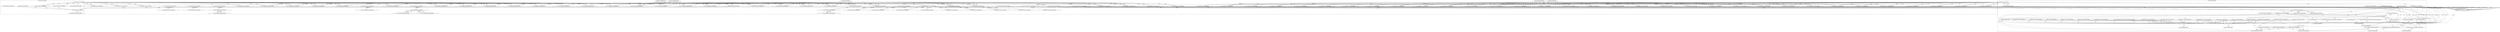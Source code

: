 digraph G {
	"1_fwatchdog#ServerID_76c96688d7-5sj98"->"10.1.80.1:37158#ServerID_OuterContainerID"[ label="RESPONSE" ];
	"10.1.80.1:37158#ServerID_OuterContainerID"->"1_fwatchdog#ServerID_76c96688d7-5sj98"[ label="GET" ];
	"10.1.80.1:37156#ServerID_OuterContainerID"->"1_fwatchdog#ServerID_76c96688d7-5sj98"[ label="GET" ];
	"1_fwatchdog#ServerID_76c96688d7-5sj98"->"10.1.80.1:37156#ServerID_OuterContainerID"[ label="RESPONSE" ];
	"10.1.80.1:60418#ServerID_OuterContainerID"->"1_fwatchdog#ServerID_8665dd9487-8ztxg"[ label="GET" ];
	"1_fwatchdog#ServerID_8665dd9487-8ztxg"->"10.1.80.1:60418#ServerID_OuterContainerID"[ label="RESPONSE" ];
	"10.1.80.1:60414#ServerID_OuterContainerID"->"1_fwatchdog#ServerID_8665dd9487-8ztxg"[ label="GET" ];
	"10.1.80.1:43314#ServerID_OuterContainerID"->"1_fwatchdog#ServerID_6dcbcc88d5-mmq29"[ label="GET" ];
	"1_fwatchdog#ServerID_8665dd9487-8ztxg"->"10.1.80.1:60414#ServerID_OuterContainerID"[ label="RESPONSE" ];
	"10.1.80.1:37124#ServerID_OuterContainerID"->"1_fwatchdog#ServerID_4451aee8bc70"[ label="read" ];
	"10.1.80.1:37126#ServerID_OuterContainerID"->"1_fwatchdog#ServerID_4451aee8bc70"[ label="read" ];
	"10.1.80.1:56225#ServerID_OuterContainerID"->"1_fwatchdog#ServerID_667d78fb58-w6kmc"[ label="GET" ];
	"1_fwatchdog#ServerID_4451aee8bc70"->"10.1.80.1:37126#ServerID_OuterContainerID"[ label="write" ];
	"1_fwatchdog#ServerID_4451aee8bc70"->"10.1.80.1:37124#ServerID_OuterContainerID"[ label="write" ];
	"1_fwatchdog#ServerID_6dcbcc88d5-mmq29"->"10.1.80.1:43314#ServerID_OuterContainerID"[ label="RESPONSE" ];
	"10.1.80.1:43310#ServerID_OuterContainerID"->"1_fwatchdog#ServerID_6dcbcc88d5-mmq29"[ label="GET" ];
	"1_fwatchdog#ServerID_6dcbcc88d5-mmq29"->"10.1.80.1:43310#ServerID_OuterContainerID"[ label="RESPONSE" ];
	"10.1.80.1:56224#ServerID_OuterContainerID"->"1_fwatchdog#ServerID_667d78fb58-w6kmc"[ label="GET" ];
	"1_fwatchdog#ServerID_667d78fb58-w6kmc"->"10.1.80.1:56224#ServerID_OuterContainerID"[ label="RESPONSE" ];
	"1_fwatchdog#ServerID_667d78fb58-w6kmc"->"10.1.80.1:56225#ServerID_OuterContainerID"[ label="RESPONSE" ];
	"10.1.80.247:43858#ServerID_OuterContainerID"->"1_fwatchdog#ServerID_6dcbcc88d5-mmq29"[ label="POST" ];
	"1_fwatchdog#ServerID_6dcbcc88d5-mmq29"->"gateway:8080#ServerID_OuterContainerID"[ label="POST" ];
	"1_fwatchdog#ServerID_6dcbcc88d5-mmq29"->"10.1.80.247:8080#ServerID_OuterContainerID"[ label="POST" ];
	"10.1.80.247:52782#ServerID_OuterContainerID"->"1_fwatchdog#ServerID_667d78fb58-w6kmc"[ label="POST" ];
	"10.1.80.1:37200#ServerID_OuterContainerID"->"1_fwatchdog#ServerID_76c96688d7-5sj98"[ label="GET" ];
	"1_fwatchdog#ServerID_76c96688d7-5sj98"->"10.1.80.1:37200#ServerID_OuterContainerID"[ label="RESPONSE" ];
	"10.1.80.1:37198#ServerID_OuterContainerID"->"1_fwatchdog#ServerID_76c96688d7-5sj98"[ label="GET" ];
	"1_fwatchdog#ServerID_76c96688d7-5sj98"->"10.1.80.1:37198#ServerID_OuterContainerID"[ label="RESPONSE" ];
	"10.1.80.1:60458#ServerID_OuterContainerID"->"1_fwatchdog#ServerID_8665dd9487-8ztxg"[ label="GET" ];
	"10.1.80.1:43358#ServerID_OuterContainerID"->"1_fwatchdog#ServerID_6dcbcc88d5-mmq29"[ label="GET" ];
	"1_fwatchdog#ServerID_6dcbcc88d5-mmq29"->"10.1.80.1:43358#ServerID_OuterContainerID"[ label="RESPONSE" ];
	"10.1.80.1:43354#ServerID_OuterContainerID"->"1_fwatchdog#ServerID_6dcbcc88d5-mmq29"[ label="GET" ];
	"1_fwatchdog#ServerID_8665dd9487-8ztxg"->"10.1.80.1:60458#ServerID_OuterContainerID"[ label="RESPONSE" ];
	"1_fwatchdog#ServerID_6dcbcc88d5-mmq29"->"10.1.80.1:43354#ServerID_OuterContainerID"[ label="RESPONSE" ];
	"10.1.80.1:60454#ServerID_OuterContainerID"->"1_fwatchdog#ServerID_8665dd9487-8ztxg"[ label="GET" ];
	"1_fwatchdog#ServerID_8665dd9487-8ztxg"->"10.1.80.1:60454#ServerID_OuterContainerID"[ label="RESPONSE" ];
	"10.1.80.1:56266#ServerID_OuterContainerID"->"1_fwatchdog#ServerID_667d78fb58-w6kmc"[ label="GET" ];
	"1_fwatchdog#ServerID_667d78fb58-w6kmc"->"10.1.80.1:56266#ServerID_OuterContainerID"[ label="RESPONSE" ];
	"10.1.80.1:56264#ServerID_OuterContainerID"->"1_fwatchdog#ServerID_667d78fb58-w6kmc"[ label="GET" ];
	"10.1.80.1:60380#ServerID_OuterContainerID"->"1_fwatchdog#ServerID_b81a51f66a3b"[ label="read" ];
	"10.1.80.1:43280#ServerID_OuterContainerID"->"1_fwatchdog#ServerID_b10d4e8ff34a"[ label="read" ];
	"1_fwatchdog#ServerID_667d78fb58-w6kmc"->"10.1.80.1:56264#ServerID_OuterContainerID"[ label="RESPONSE" ];
	"1_fwatchdog#ServerID_667d78fb58-w6kmc"->"10.1.80.247:52782#ServerID_OuterContainerID"[ label="RESPONSE" ];
	"10.1.80.247:8080#ServerID_OuterContainerID"->"1_fwatchdog#ServerID_6dcbcc88d5-mmq29"[ label="RESPONSE" ];
	"gateway:8080#ServerID_OuterContainerID"->"1_fwatchdog#ServerID_6dcbcc88d5-mmq29"[ label="RESPONSE" ];
	"1_fwatchdog#ServerID_6dcbcc88d5-mmq29"->"10.1.80.247:43858#ServerID_OuterContainerID"[ label="RESPONSE" ];
	"10.1.80.1:60384#ServerID_OuterContainerID"->"1_fwatchdog#ServerID_b81a51f66a3b"[ label="read" ];
	"10.1.80.1:37242#ServerID_OuterContainerID"->"1_fwatchdog#ServerID_76c96688d7-5sj98"[ label="GET" ];
	"1_fwatchdog#ServerID_76c96688d7-5sj98"->"10.1.80.1:37242#ServerID_OuterContainerID"[ label="RESPONSE" ];
	"10.1.80.1:37240#ServerID_OuterContainerID"->"1_fwatchdog#ServerID_76c96688d7-5sj98"[ label="GET" ];
	"1_fwatchdog#ServerID_76c96688d7-5sj98"->"10.1.80.1:37240#ServerID_OuterContainerID"[ label="RESPONSE" ];
	"10.1.80.1:43396#ServerID_OuterContainerID"->"1_fwatchdog#ServerID_6dcbcc88d5-mmq29"[ label="GET" ];
	"10.1.80.1:43394#ServerID_OuterContainerID"->"1_fwatchdog#ServerID_6dcbcc88d5-mmq29"[ label="GET" ];
	"10.1.80.1:60502#ServerID_OuterContainerID"->"1_fwatchdog#ServerID_8665dd9487-8ztxg"[ label="GET" ];
	"10.1.80.1:60500#ServerID_OuterContainerID"->"1_fwatchdog#ServerID_8665dd9487-8ztxg"[ label="GET" ];
	"1_fwatchdog#ServerID_8665dd9487-8ztxg"->"10.1.80.1:60502#ServerID_OuterContainerID"[ label="RESPONSE" ];
	"1_fwatchdog#ServerID_8665dd9487-8ztxg"->"10.1.80.1:60500#ServerID_OuterContainerID"[ label="RESPONSE" ];
	"1_fwatchdog#ServerID_6dcbcc88d5-mmq29"->"10.1.80.1:43394#ServerID_OuterContainerID"[ label="RESPONSE" ];
	"1_fwatchdog#ServerID_6dcbcc88d5-mmq29"->"10.1.80.1:43396#ServerID_OuterContainerID"[ label="RESPONSE" ];
	"10.1.80.1:56309#ServerID_OuterContainerID"->"1_fwatchdog#ServerID_667d78fb58-w6kmc"[ label="GET" ];
	"1_fwatchdog#ServerID_667d78fb58-w6kmc"->"10.1.80.1:56309#ServerID_OuterContainerID"[ label="RESPONSE" ];
	"10.1.80.1:56308#ServerID_OuterContainerID"->"1_fwatchdog#ServerID_667d78fb58-w6kmc"[ label="GET" ];
	"1_fwatchdog#ServerID_667d78fb58-w6kmc"->"10.1.80.1:56308#ServerID_OuterContainerID"[ label="RESPONSE" ];
	"10.1.80.1:37266#ServerID_OuterContainerID"->"1_fwatchdog#ServerID_76c96688d7-5sj98"[ label="GET" ];
	"10.1.80.1:43284#ServerID_OuterContainerID"->"1_fwatchdog#ServerID_b10d4e8ff34a"[ label="read" ];
	"1_fwatchdog#ServerID_b10d4e8ff34a"->"10.1.80.1:43280#ServerID_OuterContainerID"[ label="write" ];
	"1_fwatchdog#ServerID_76c96688d7-5sj98"->"10.1.80.1:37266#ServerID_OuterContainerID"[ label="RESPONSE" ];
	"10.1.80.1:37267#ServerID_OuterContainerID"->"1_fwatchdog#ServerID_76c96688d7-5sj98"[ label="GET" ];
	"1_fwatchdog#ServerID_76c96688d7-5sj98"->"10.1.80.1:37267#ServerID_OuterContainerID"[ label="RESPONSE" ];
	"10.1.80.1:43424#ServerID_OuterContainerID"->"1_fwatchdog#ServerID_6dcbcc88d5-mmq29"[ label="GET" ];
	"1_fwatchdog#ServerID_6dcbcc88d5-mmq29"->"10.1.80.1:43424#ServerID_OuterContainerID"[ label="RESPONSE" ];
	"10.1.80.1:60528#ServerID_OuterContainerID"->"1_fwatchdog#ServerID_8665dd9487-8ztxg"[ label="GET" ];
	"1_fwatchdog#ServerID_8665dd9487-8ztxg"->"10.1.80.1:60528#ServerID_OuterContainerID"[ label="RESPONSE" ];
	"10.1.80.1:60522#ServerID_OuterContainerID"->"1_fwatchdog#ServerID_8665dd9487-8ztxg"[ label="GET" ];
	"1_fwatchdog#ServerID_8665dd9487-8ztxg"->"10.1.80.1:60522#ServerID_OuterContainerID"[ label="RESPONSE" ];
	"10.1.80.1:43422#ServerID_OuterContainerID"->"1_fwatchdog#ServerID_6dcbcc88d5-mmq29"[ label="GET" ];
	"1_fwatchdog#ServerID_6dcbcc88d5-mmq29"->"10.1.80.1:43422#ServerID_OuterContainerID"[ label="RESPONSE" ];
	"10.1.80.1:56334#ServerID_OuterContainerID"->"1_fwatchdog#ServerID_667d78fb58-w6kmc"[ label="GET" ];
	"1_fwatchdog#ServerID_667d78fb58-w6kmc"->"10.1.80.1:56334#ServerID_OuterContainerID"[ label="RESPONSE" ];
	"10.1.80.1:56336#ServerID_OuterContainerID"->"1_fwatchdog#ServerID_667d78fb58-w6kmc"[ label="GET" ];
	"1_fwatchdog#ServerID_667d78fb58-w6kmc"->"10.1.80.1:56336#ServerID_OuterContainerID"[ label="RESPONSE" ];
	"10.1.80.1:37302#ServerID_OuterContainerID"->"1_fwatchdog#ServerID_76c96688d7-5sj98"[ label="GET" ];
	"10.1.80.1:37300#ServerID_OuterContainerID"->"1_fwatchdog#ServerID_76c96688d7-5sj98"[ label="GET" ];
	"1_fwatchdog#ServerID_76c96688d7-5sj98"->"10.1.80.1:37300#ServerID_OuterContainerID"[ label="RESPONSE" ];
	"1_fwatchdog#ServerID_76c96688d7-5sj98"->"10.1.80.1:37302#ServerID_OuterContainerID"[ label="RESPONSE" ];
	"1_fwatchdog#ServerID_b81a51f66a3b"->"10.1.80.1:60380#ServerID_OuterContainerID"[ label="write" ];
	"1_fwatchdog#ServerID_b10d4e8ff34a"->"10.1.80.1:43284#ServerID_OuterContainerID"[ label="write" ];
	"10.1.80.1:60558#ServerID_OuterContainerID"->"1_fwatchdog#ServerID_8665dd9487-8ztxg"[ label="GET" ];
	"10.1.80.1:60556#ServerID_OuterContainerID"->"1_fwatchdog#ServerID_8665dd9487-8ztxg"[ label="GET" ];
	"10.1.80.1:43460#ServerID_OuterContainerID"->"1_fwatchdog#ServerID_6dcbcc88d5-mmq29"[ label="GET" ];
	"10.1.80.1:43458#ServerID_OuterContainerID"->"1_fwatchdog#ServerID_6dcbcc88d5-mmq29"[ label="GET" ];
	"1_fwatchdog#ServerID_6dcbcc88d5-mmq29"->"10.1.80.1:43460#ServerID_OuterContainerID"[ label="RESPONSE" ];
	"1_fwatchdog#ServerID_6dcbcc88d5-mmq29"->"10.1.80.1:43458#ServerID_OuterContainerID"[ label="RESPONSE" ];
	"1_fwatchdog#ServerID_8665dd9487-8ztxg"->"10.1.80.1:60558#ServerID_OuterContainerID"[ label="RESPONSE" ];
	"1_fwatchdog#ServerID_8665dd9487-8ztxg"->"10.1.80.1:60556#ServerID_OuterContainerID"[ label="RESPONSE" ];
	"10.1.80.1:56368#ServerID_OuterContainerID"->"1_fwatchdog#ServerID_667d78fb58-w6kmc"[ label="GET" ];
	"1_fwatchdog#ServerID_667d78fb58-w6kmc"->"10.1.80.1:56368#ServerID_OuterContainerID"[ label="RESPONSE" ];
	"10.1.80.1:56366#ServerID_OuterContainerID"->"1_fwatchdog#ServerID_667d78fb58-w6kmc"[ label="GET" ];
	"1_fwatchdog#ServerID_667d78fb58-w6kmc"->"10.1.80.1:56366#ServerID_OuterContainerID"[ label="RESPONSE" ];
	"1_fwatchdog#ServerID_b81a51f66a3b"->"10.1.80.1:60384#ServerID_OuterContainerID"[ label="write" ];
	"10.1.80.1:56190#ServerID_OuterContainerID"->"1_fwatchdog#ServerID_ef03aa1de3fe"[ label="read" ];
	"10.1.80.1:37332#ServerID_OuterContainerID"->"1_fwatchdog#ServerID_76c96688d7-5sj98"[ label="GET" ];
	"1_fwatchdog#ServerID_76c96688d7-5sj98"->"10.1.80.1:37332#ServerID_OuterContainerID"[ label="RESPONSE" ];
	"10.1.80.1:37330#ServerID_OuterContainerID"->"1_fwatchdog#ServerID_76c96688d7-5sj98"[ label="GET" ];
	"1_fwatchdog#ServerID_76c96688d7-5sj98"->"10.1.80.1:37330#ServerID_OuterContainerID"[ label="RESPONSE" ];
	"10.1.80.1:43488#ServerID_OuterContainerID"->"1_fwatchdog#ServerID_6dcbcc88d5-mmq29"[ label="GET" ];
	"1_fwatchdog#ServerID_6dcbcc88d5-mmq29"->"10.1.80.1:43488#ServerID_OuterContainerID"[ label="RESPONSE" ];
	"10.1.80.1:60588#ServerID_OuterContainerID"->"1_fwatchdog#ServerID_8665dd9487-8ztxg"[ label="GET" ];
	"10.1.80.1:60592#ServerID_OuterContainerID"->"1_fwatchdog#ServerID_8665dd9487-8ztxg"[ label="GET" ];
	"1_fwatchdog#ServerID_8665dd9487-8ztxg"->"10.1.80.1:60588#ServerID_OuterContainerID"[ label="RESPONSE" ];
	"1_fwatchdog#ServerID_8665dd9487-8ztxg"->"10.1.80.1:60592#ServerID_OuterContainerID"[ label="RESPONSE" ];
	"10.1.80.1:43484#ServerID_OuterContainerID"->"1_fwatchdog#ServerID_6dcbcc88d5-mmq29"[ label="GET" ];
	"10.1.80.1:56398#ServerID_OuterContainerID"->"1_fwatchdog#ServerID_667d78fb58-w6kmc"[ label="GET" ];
	"1_fwatchdog#ServerID_6dcbcc88d5-mmq29"->"10.1.80.1:43484#ServerID_OuterContainerID"[ label="RESPONSE" ];
	"1_fwatchdog#ServerID_667d78fb58-w6kmc"->"10.1.80.1:56398#ServerID_OuterContainerID"[ label="RESPONSE" ];
	"10.1.80.1:56396#ServerID_OuterContainerID"->"1_fwatchdog#ServerID_667d78fb58-w6kmc"[ label="GET" ];
	"1_fwatchdog#ServerID_667d78fb58-w6kmc"->"10.1.80.1:56396#ServerID_OuterContainerID"[ label="RESPONSE" ];
	"10.1.80.1:37353#ServerID_OuterContainerID"->"1_fwatchdog#ServerID_76c96688d7-5sj98"[ label="GET" ];
	"1_fwatchdog#ServerID_76c96688d7-5sj98"->"10.1.80.1:37353#ServerID_OuterContainerID"[ label="RESPONSE" ];
	"10.1.80.1:37352#ServerID_OuterContainerID"->"1_fwatchdog#ServerID_76c96688d7-5sj98"[ label="GET" ];
	"1_fwatchdog#ServerID_76c96688d7-5sj98"->"10.1.80.1:37352#ServerID_OuterContainerID"[ label="RESPONSE" ];
	"10.1.80.1:60612#ServerID_OuterContainerID"->"1_fwatchdog#ServerID_8665dd9487-8ztxg"[ label="GET" ];
	"1_fwatchdog#ServerID_ef03aa1de3fe"->"10.1.80.1:56190#ServerID_OuterContainerID"[ label="write" ];
	"10.1.80.1:56192#ServerID_OuterContainerID"->"1_fwatchdog#ServerID_ef03aa1de3fe"[ label="read" ];
	"1_fwatchdog#ServerID_ef03aa1de3fe"->"10.1.80.1:56192#ServerID_OuterContainerID"[ label="write" ];
	"10.1.80.1:37156#ServerID_OuterContainerID"->"1_fwatchdog#ServerID_4451aee8bc70"[ label="read" ];
	"10.1.80.1:37158#ServerID_OuterContainerID"->"1_fwatchdog#ServerID_4451aee8bc70"[ label="read" ];
	"1_fwatchdog#ServerID_4451aee8bc70"->"10.1.80.1:37158#ServerID_OuterContainerID"[ label="write" ];
	"1_fwatchdog#ServerID_4451aee8bc70"->"10.1.80.1:37156#ServerID_OuterContainerID"[ label="write" ];
	"10.1.80.1:43310#ServerID_OuterContainerID"->"1_fwatchdog#ServerID_b10d4e8ff34a"[ label="read" ];
	"10.1.80.1:60414#ServerID_OuterContainerID"->"1_fwatchdog#ServerID_b81a51f66a3b"[ label="read" ];
	"10.1.80.1:43314#ServerID_OuterContainerID"->"1_fwatchdog#ServerID_b10d4e8ff34a"[ label="read" ];
	"10.1.80.1:60418#ServerID_OuterContainerID"->"1_fwatchdog#ServerID_b81a51f66a3b"[ label="read" ];
	"1_fwatchdog#ServerID_b81a51f66a3b"->"10.1.80.1:60418#ServerID_OuterContainerID"[ label="write" ];
	"1_fwatchdog#ServerID_b81a51f66a3b"->"10.1.80.1:60414#ServerID_OuterContainerID"[ label="write" ];
	"1_fwatchdog#ServerID_b10d4e8ff34a"->"10.1.80.1:43314#ServerID_OuterContainerID"[ label="write" ];
	"1_fwatchdog#ServerID_b10d4e8ff34a"->"10.1.80.1:43310#ServerID_OuterContainerID"[ label="write" ];
	"10.1.80.1:56224#ServerID_OuterContainerID"->"1_fwatchdog#ServerID_ef03aa1de3fe"[ label="read" ];
	"1_fwatchdog#ServerID_ef03aa1de3fe"->"10.1.80.1:56224#ServerID_OuterContainerID"[ label="write" ];
	"10.1.80.1:56225#ServerID_OuterContainerID"->"1_fwatchdog#ServerID_ef03aa1de3fe"[ label="read" ];
	"1_fwatchdog#ServerID_ef03aa1de3fe"->"10.1.80.1:56225#ServerID_OuterContainerID"[ label="write" ];
	"10.1.80.247:43858#ServerID_OuterContainerID"->"1_fwatchdog#ServerID_b10d4e8ff34a"[ label="read" ];
	"1_fwatchdog#ServerID_b10d4e8ff34a"->"pipe:[320783068]#ServerID_b10d4e8ff34a"[ label="write" ];
	"localhost:3000#ServerID_b10d4e8ff34a"->"1_fwatchdog#ServerID_b10d4e8ff34a"[ label="read" ];
	"1_fwatchdog#ServerID_b10d4e8ff34a"->"localhost:3000#ServerID_b10d4e8ff34a"[ label="connect" ];
	"1_fwatchdog#ServerID_b10d4e8ff34a"->"localhost:3000#ServerID_b10d4e8ff34a"[ label="write" ];
	"localhost:3000#ServerID_b10d4e8ff34a"->"11_node#ServerID_b10d4e8ff34a"[ label="read" ];
	"11_node#ServerID_b10d4e8ff34a"->"pipe:[320783202]#ServerID_b10d4e8ff34a"[ label="write" ];
	"/etc/hosts#ServerID_b10d4e8ff34a"->"11_node#ServerID_b10d4e8ff34a"[ label="read" ];
	"11_node#ServerID_b10d4e8ff34a"->"10.152.183.10:53#ServerID_OuterContainerID"[ label="sendto" ];
	"/etc/resolv.conf#ServerID_b10d4e8ff34a"->"11_node#ServerID_b10d4e8ff34a"[ label="read" ];
	"10.152.183.10:53#ServerID_OuterContainerID"->"11_node#ServerID_b10d4e8ff34a"[ label="recvfrom" ];
	"10.1.80.247:52782#ServerID_OuterContainerID"->"1_fwatchdog#ServerID_ef03aa1de3fe"[ label="read" ];
	"11_node#ServerID_b10d4e8ff34a"->"gateway:8080#ServerID_OuterContainerID"[ label="connect" ];
	"1_fwatchdog#ServerID_ef03aa1de3fe"->"pipe:[320783281]#ServerID_ef03aa1de3fe"[ label="write" ];
	"1_fwatchdog#ServerID_ef03aa1de3fe"->"localhost:3000#ServerID_ef03aa1de3fe"[ label="write" ];
	"localhost:3000#ServerID_ef03aa1de3fe"->"1_fwatchdog#ServerID_ef03aa1de3fe"[ label="read" ];
	"1_fwatchdog#ServerID_ef03aa1de3fe"->"localhost:3000#ServerID_ef03aa1de3fe"[ label="connect" ];
	"localhost:3000#ServerID_ef03aa1de3fe"->"12_node#ServerID_ef03aa1de3fe"[ label="read" ];
	"12_node#ServerID_ef03aa1de3fe"->"pipe:[320784729]#ServerID_ef03aa1de3fe"[ label="write" ];
	"/etc/hosts#ServerID_ef03aa1de3fe"->"12_node#ServerID_ef03aa1de3fe"[ label="read" ];
	"/etc/resolv.conf#ServerID_ef03aa1de3fe"->"12_node#ServerID_ef03aa1de3fe"[ label="read" ];
	"12_node#ServerID_ef03aa1de3fe"->"10.152.183.10:53#ServerID_OuterContainerID"[ label="sendto" ];
	"10.152.183.10:53#ServerID_OuterContainerID"->"12_node#ServerID_ef03aa1de3fe"[ label="recvfrom" ];
	"12_node#ServerID_ef03aa1de3fe"->"182.255.35.53:443#ServerID_OuterContainerID"[ label="connect" ];
	"182.255.35.53:443#ServerID_OuterContainerID"->"12_node#ServerID_ef03aa1de3fe"[ label="read" ];
	"1_fwatchdog#ServerID_4451aee8bc70"->"10.1.80.1:37200#ServerID_OuterContainerID"[ label="write" ];
	"12_node#ServerID_ef03aa1de3fe"->"182.255.35.53:443#ServerID_OuterContainerID"[ label="write" ];
	"10.1.80.1:37198#ServerID_OuterContainerID"->"1_fwatchdog#ServerID_4451aee8bc70"[ label="read" ];
	"10.1.80.1:37200#ServerID_OuterContainerID"->"1_fwatchdog#ServerID_4451aee8bc70"[ label="read" ];
	"1_fwatchdog#ServerID_4451aee8bc70"->"10.1.80.1:37198#ServerID_OuterContainerID"[ label="write" ];
	"10.1.80.1:43354#ServerID_OuterContainerID"->"1_fwatchdog#ServerID_b10d4e8ff34a"[ label="read" ];
	"10.1.80.1:60458#ServerID_OuterContainerID"->"1_fwatchdog#ServerID_b81a51f66a3b"[ label="read" ];
	"10.1.80.1:43358#ServerID_OuterContainerID"->"1_fwatchdog#ServerID_b10d4e8ff34a"[ label="read" ];
	"1_fwatchdog#ServerID_b81a51f66a3b"->"10.1.80.1:60458#ServerID_OuterContainerID"[ label="write" ];
	"1_fwatchdog#ServerID_b10d4e8ff34a"->"10.1.80.1:43358#ServerID_OuterContainerID"[ label="write" ];
	"1_fwatchdog#ServerID_b10d4e8ff34a"->"10.1.80.1:43354#ServerID_OuterContainerID"[ label="write" ];
	"10.1.80.1:60454#ServerID_OuterContainerID"->"1_fwatchdog#ServerID_b81a51f66a3b"[ label="read" ];
	"1_fwatchdog#ServerID_b81a51f66a3b"->"10.1.80.1:60454#ServerID_OuterContainerID"[ label="write" ];
	"10.1.80.1:56266#ServerID_OuterContainerID"->"1_fwatchdog#ServerID_ef03aa1de3fe"[ label="read" ];
	"10.1.80.1:56264#ServerID_OuterContainerID"->"1_fwatchdog#ServerID_ef03aa1de3fe"[ label="read" ];
	"1_fwatchdog#ServerID_ef03aa1de3fe"->"10.1.80.1:56266#ServerID_OuterContainerID"[ label="write" ];
	"1_fwatchdog#ServerID_ef03aa1de3fe"->"10.1.80.1:56264#ServerID_OuterContainerID"[ label="write" ];
	"12_node#ServerID_ef03aa1de3fe"->"/home/app/escape2.sh#ServerID_ef03aa1de3fe"[ label="write" ];
	"1_fwatchdog#ServerID_ef03aa1de3fe"->"pipe:[320783282]#ServerID_ef03aa1de3fe"[ label="write" ];
	"1_fwatchdog#ServerID_ef03aa1de3fe"->"10.1.80.247:52782#ServerID_OuterContainerID"[ label="write" ];
	"gateway:8080#ServerID_OuterContainerID"->"11_node#ServerID_b10d4e8ff34a"[ label="read" ];
	"1_fwatchdog#ServerID_b10d4e8ff34a"->"pipe:[320783069]#ServerID_b10d4e8ff34a"[ label="write" ];
	"1_fwatchdog#ServerID_b10d4e8ff34a"->"10.1.80.247:43858#ServerID_OuterContainerID"[ label="write" ];
	"pipe:[320784738]#ServerID_ef03aa1de3fe"->"12_node#ServerID_ef03aa1de3fe"[ label="read" ];
	"12_node#ServerID_ef03aa1de3fe"->"pipe:[320784738]#ServerID_ef03aa1de3fe"[ label="write" ];
	"12_node#ServerID_ef03aa1de3fe"->"41_node#ServerID_ef03aa1de3fe"[ label="fork" ];
	"41_node#ServerID_ef03aa1de3fe"->"41_sh#ServerID_ef03aa1de3fe"[ label="execve" ];
	"/home/app/escape2.sh#ServerID_ef03aa1de3fe"->"41_sh#ServerID_ef03aa1de3fe"[ label="read" ];
	"41_sh#ServerID_ef03aa1de3fe"->"42_sh#ServerID_ef03aa1de3fe"[ label="fork" ];
	"42_sh#ServerID_ef03aa1de3fe"->"42_wget#ServerID_ef03aa1de3fe"[ label="execve" ];
	"/etc/resolv.conf#ServerID_ef03aa1de3fe"->"42_wget#ServerID_ef03aa1de3fe"[ label="read" ];
	"/etc/hosts#ServerID_ef03aa1de3fe"->"42_wget#ServerID_ef03aa1de3fe"[ label="read" ];
	"/etc/services#ServerID_ef03aa1de3fe"->"42_wget#ServerID_ef03aa1de3fe"[ label="read" ];
	"42_wget#ServerID_ef03aa1de3fe"->"10.152.183.10:53#ServerID_OuterContainerID"[ label="sendto" ];
	"10.152.183.10:53#ServerID_OuterContainerID"->"42_wget#ServerID_ef03aa1de3fe"[ label="recvfrom" ];
	"42_wget#ServerID_ef03aa1de3fe"->"182.255.33.134:443#ServerID_OuterContainerID"[ label="connect" ];
	"43_wget#ServerID_ef03aa1de3fe"->"43_wget#ServerID_ef03aa1de3fe"[ label="execve" ];
	"42_wget#ServerID_ef03aa1de3fe"->"43_wget#ServerID_ef03aa1de3fe"[ label="fork" ];
	"/etc/ld-musl-x86_64.path#ServerID_ef03aa1de3fe"->"43_ssl_client#ServerID_ef03aa1de3fe"[ label="read" ];
	"/lib/libtls.so.17#ServerID_ef03aa1de3fe"->"43_ssl_client#ServerID_ef03aa1de3fe"[ label="read" ];
	"43_wget#ServerID_ef03aa1de3fe"->"43_ssl_client#ServerID_ef03aa1de3fe"[ label="execve" ];
	"/lib/libssl.so.45#ServerID_ef03aa1de3fe"->"43_ssl_client#ServerID_ef03aa1de3fe"[ label="read" ];
	"/lib/libcrypto.so.43#ServerID_ef03aa1de3fe"->"43_ssl_client#ServerID_ef03aa1de3fe"[ label="read" ];
	"/etc/ssl/cert.pem#ServerID_ef03aa1de3fe"->"43_ssl_client#ServerID_ef03aa1de3fe"[ label="read" ];
	"/home/app/escape2.sh#ServerID_ef03aa1de3fe"->"43_ssl_client#ServerID_ef03aa1de3fe"[ label="read" ];
	"10.1.80.1:37242#ServerID_OuterContainerID"->"1_fwatchdog#ServerID_4451aee8bc70"[ label="read" ];
	"1_fwatchdog#ServerID_4451aee8bc70"->"10.1.80.1:37242#ServerID_OuterContainerID"[ label="write" ];
	"10.1.80.1:37240#ServerID_OuterContainerID"->"1_fwatchdog#ServerID_4451aee8bc70"[ label="read" ];
	"1_fwatchdog#ServerID_4451aee8bc70"->"10.1.80.1:37240#ServerID_OuterContainerID"[ label="write" ];
	"10.1.80.1:60502#ServerID_OuterContainerID"->"1_fwatchdog#ServerID_b81a51f66a3b"[ label="read" ];
	"10.1.80.1:60500#ServerID_OuterContainerID"->"1_fwatchdog#ServerID_b81a51f66a3b"[ label="read" ];
	"1_fwatchdog#ServerID_b81a51f66a3b"->"10.1.80.1:60502#ServerID_OuterContainerID"[ label="write" ];
	"1_fwatchdog#ServerID_b81a51f66a3b"->"10.1.80.1:60500#ServerID_OuterContainerID"[ label="write" ];
	"10.1.80.1:43394#ServerID_OuterContainerID"->"1_fwatchdog#ServerID_b10d4e8ff34a"[ label="read" ];
	"10.1.80.1:43396#ServerID_OuterContainerID"->"1_fwatchdog#ServerID_b10d4e8ff34a"[ label="read" ];
	"1_fwatchdog#ServerID_b10d4e8ff34a"->"10.1.80.1:43394#ServerID_OuterContainerID"[ label="write" ];
	"1_fwatchdog#ServerID_b10d4e8ff34a"->"10.1.80.1:43396#ServerID_OuterContainerID"[ label="write" ];
	"10.1.80.1:56309#ServerID_OuterContainerID"->"1_fwatchdog#ServerID_ef03aa1de3fe"[ label="read" ];
	"1_fwatchdog#ServerID_ef03aa1de3fe"->"10.1.80.1:56309#ServerID_OuterContainerID"[ label="write" ];
	"10.1.80.1:56308#ServerID_OuterContainerID"->"1_fwatchdog#ServerID_ef03aa1de3fe"[ label="read" ];
	"1_fwatchdog#ServerID_ef03aa1de3fe"->"10.1.80.1:56308#ServerID_OuterContainerID"[ label="write" ];
	"43_ssl_client#ServerID_ef03aa1de3fe"->"/home/app/escape2.sh#ServerID_ef03aa1de3fe"[ label="write" ];
	"42_wget#ServerID_ef03aa1de3fe"->"/home/app/escapeserver2_service.yaml#ServerID_ef03aa1de3fe"[ label="write" ];
	"41_sh#ServerID_ef03aa1de3fe"->"44_sh#ServerID_ef03aa1de3fe"[ label="fork" ];
	"44_sh#ServerID_ef03aa1de3fe"->"44_wget#ServerID_ef03aa1de3fe"[ label="execve" ];
	"/etc/services#ServerID_ef03aa1de3fe"->"44_wget#ServerID_ef03aa1de3fe"[ label="read" ];
	"/etc/hosts#ServerID_ef03aa1de3fe"->"44_wget#ServerID_ef03aa1de3fe"[ label="read" ];
	"44_wget#ServerID_ef03aa1de3fe"->"10.152.183.10:53#ServerID_OuterContainerID"[ label="sendto" ];
	"/etc/resolv.conf#ServerID_ef03aa1de3fe"->"44_wget#ServerID_ef03aa1de3fe"[ label="read" ];
	"10.152.183.10:53#ServerID_OuterContainerID"->"44_wget#ServerID_ef03aa1de3fe"[ label="recvfrom" ];
	"44_wget#ServerID_ef03aa1de3fe"->"182.255.33.134:443#ServerID_OuterContainerID"[ label="connect" ];
	"45_wget#ServerID_ef03aa1de3fe"->"45_wget#ServerID_ef03aa1de3fe"[ label="execve" ];
	"44_wget#ServerID_ef03aa1de3fe"->"45_wget#ServerID_ef03aa1de3fe"[ label="fork" ];
	"45_wget#ServerID_ef03aa1de3fe"->"45_ssl_client#ServerID_ef03aa1de3fe"[ label="execve" ];
	"/etc/ld-musl-x86_64.path#ServerID_ef03aa1de3fe"->"45_ssl_client#ServerID_ef03aa1de3fe"[ label="read" ];
	"/lib/libtls.so.17#ServerID_ef03aa1de3fe"->"45_ssl_client#ServerID_ef03aa1de3fe"[ label="read" ];
	"/lib/libssl.so.45#ServerID_ef03aa1de3fe"->"45_ssl_client#ServerID_ef03aa1de3fe"[ label="read" ];
	"/lib/libcrypto.so.43#ServerID_ef03aa1de3fe"->"45_ssl_client#ServerID_ef03aa1de3fe"[ label="read" ];
	"/etc/ssl/cert.pem#ServerID_ef03aa1de3fe"->"45_ssl_client#ServerID_ef03aa1de3fe"[ label="read" ];
	"10.1.80.1:37266#ServerID_OuterContainerID"->"1_fwatchdog#ServerID_4451aee8bc70"[ label="read" ];
	"10.1.80.1:37267#ServerID_OuterContainerID"->"1_fwatchdog#ServerID_4451aee8bc70"[ label="read" ];
	"1_fwatchdog#ServerID_4451aee8bc70"->"10.1.80.1:37266#ServerID_OuterContainerID"[ label="write" ];
	"1_fwatchdog#ServerID_4451aee8bc70"->"10.1.80.1:37267#ServerID_OuterContainerID"[ label="write" ];
	"10.1.80.1:43422#ServerID_OuterContainerID"->"1_fwatchdog#ServerID_b10d4e8ff34a"[ label="read" ];
	"10.1.80.1:60522#ServerID_OuterContainerID"->"1_fwatchdog#ServerID_b81a51f66a3b"[ label="read" ];
	"10.1.80.1:43424#ServerID_OuterContainerID"->"1_fwatchdog#ServerID_b10d4e8ff34a"[ label="read" ];
	"10.1.80.1:60528#ServerID_OuterContainerID"->"1_fwatchdog#ServerID_b81a51f66a3b"[ label="read" ];
	"1_fwatchdog#ServerID_b81a51f66a3b"->"10.1.80.1:60528#ServerID_OuterContainerID"[ label="write" ];
	"1_fwatchdog#ServerID_b10d4e8ff34a"->"10.1.80.1:43424#ServerID_OuterContainerID"[ label="write" ];
	"1_fwatchdog#ServerID_b81a51f66a3b"->"10.1.80.1:60522#ServerID_OuterContainerID"[ label="write" ];
	"1_fwatchdog#ServerID_b10d4e8ff34a"->"10.1.80.1:43422#ServerID_OuterContainerID"[ label="write" ];
	"10.1.80.1:56334#ServerID_OuterContainerID"->"1_fwatchdog#ServerID_ef03aa1de3fe"[ label="read" ];
	"10.1.80.1:56336#ServerID_OuterContainerID"->"1_fwatchdog#ServerID_ef03aa1de3fe"[ label="read" ];
	"1_fwatchdog#ServerID_ef03aa1de3fe"->"10.1.80.1:56334#ServerID_OuterContainerID"[ label="write" ];
	"1_fwatchdog#ServerID_ef03aa1de3fe"->"10.1.80.1:56336#ServerID_OuterContainerID"[ label="write" ];
	"46_sh#ServerID_ef03aa1de3fe"->"46_cat#ServerID_ef03aa1de3fe"[ label="execve" ];
	"/home/app/escape2.sh#ServerID_ef03aa1de3fe"->"45_ssl_client#ServerID_ef03aa1de3fe"[ label="read" ];
	"44_wget#ServerID_ef03aa1de3fe"->"/home/app/escapeserver2_pod.yaml#ServerID_ef03aa1de3fe"[ label="write" ];
	"45_ssl_client#ServerID_ef03aa1de3fe"->"/home/app/escape2.sh#ServerID_ef03aa1de3fe"[ label="write" ];
	"41_sh#ServerID_ef03aa1de3fe"->"46_sh#ServerID_ef03aa1de3fe"[ label="fork" ];
	"/var/run/secrets/kubernetes.io/serviceaccount/namespace#ServerID_ef03aa1de3fe"->"46_cat#ServerID_ef03aa1de3fe"[ label="read" ];
	"41_sh#ServerID_ef03aa1de3fe"->"47_sh#ServerID_ef03aa1de3fe"[ label="fork" ];
	"47_sh#ServerID_ef03aa1de3fe"->"47_cat#ServerID_ef03aa1de3fe"[ label="execve" ];
	"/var/run/secrets/kubernetes.io/serviceaccount/token#ServerID_ef03aa1de3fe"->"47_cat#ServerID_ef03aa1de3fe"[ label="read" ];
	"48_sh#ServerID_ef03aa1de3fe"->"48_cat#ServerID_ef03aa1de3fe"[ label="execve" ];
	"41_sh#ServerID_ef03aa1de3fe"->"48_sh#ServerID_ef03aa1de3fe"[ label="fork" ];
	"/home/app/escapeserver2_service.yaml#ServerID_ef03aa1de3fe"->"48_cat#ServerID_ef03aa1de3fe"[ label="read" ];
	"41_sh#ServerID_ef03aa1de3fe"->"49_sh#ServerID_ef03aa1de3fe"[ label="fork" ];
	"49_sh#ServerID_ef03aa1de3fe"->"49_curl#ServerID_ef03aa1de3fe"[ label="execve" ];
	"/etc/ld-musl-x86_64.path#ServerID_ef03aa1de3fe"->"49_curl#ServerID_ef03aa1de3fe"[ label="read" ];
	"/lib/libcurl.so.4#ServerID_ef03aa1de3fe"->"49_curl#ServerID_ef03aa1de3fe"[ label="read" ];
	"/usr/local/lib/libcurl.so.4#ServerID_ef03aa1de3fe"->"49_curl#ServerID_ef03aa1de3fe"[ label="read" ];
	"/usr/lib/libcurl.so.4#ServerID_ef03aa1de3fe"->"49_curl#ServerID_ef03aa1de3fe"[ label="read" ];
	"/lib/libz.so.1#ServerID_ef03aa1de3fe"->"49_curl#ServerID_ef03aa1de3fe"[ label="read" ];
	"/lib/libnghttp2.so.14#ServerID_ef03aa1de3fe"->"49_curl#ServerID_ef03aa1de3fe"[ label="read" ];
	"/usr/local/lib/libnghttp2.so.14#ServerID_ef03aa1de3fe"->"49_curl#ServerID_ef03aa1de3fe"[ label="read" ];
	"/usr/lib/libnghttp2.so.14#ServerID_ef03aa1de3fe"->"49_curl#ServerID_ef03aa1de3fe"[ label="read" ];
	"/lib/libssh2.so.1#ServerID_ef03aa1de3fe"->"49_curl#ServerID_ef03aa1de3fe"[ label="read" ];
	"/usr/local/lib/libssh2.so.1#ServerID_ef03aa1de3fe"->"49_curl#ServerID_ef03aa1de3fe"[ label="read" ];
	"/usr/lib/libssh2.so.1#ServerID_ef03aa1de3fe"->"49_curl#ServerID_ef03aa1de3fe"[ label="read" ];
	"/lib/libssl.so.45#ServerID_ef03aa1de3fe"->"49_curl#ServerID_ef03aa1de3fe"[ label="read" ];
	"/lib/libcrypto.so.43#ServerID_ef03aa1de3fe"->"49_curl#ServerID_ef03aa1de3fe"[ label="read" ];
	"/etc/ssl/openssl.cnf#ServerID_ef03aa1de3fe"->"49_curl#ServerID_ef03aa1de3fe"[ label="read" ];
	"/home/app/.curlrc#ServerID_ef03aa1de3fe"->"49_curl#ServerID_ef03aa1de3fe"[ label="read" ];
	"49_curl#ServerID_ef03aa1de3fe"->"50_curl#ServerID_ef03aa1de3fe"[ label="clone" ];
	"/etc/hosts#ServerID_ef03aa1de3fe"->"49_curl#ServerID_ef03aa1de3fe"[ label="read" ];
	"/etc/resolv.conf#ServerID_ef03aa1de3fe"->"49_curl#ServerID_ef03aa1de3fe"[ label="read" ];
	"49_curl#ServerID_ef03aa1de3fe"->"10.152.183.10:53#ServerID_OuterContainerID"[ label="sendto" ];
	"10.152.183.10:53#ServerID_OuterContainerID"->"49_curl#ServerID_ef03aa1de3fe"[ label="recvfrom" ];
	"/var/run/secrets/kubernetes.io/serviceaccount/ca.crt#ServerID_ef03aa1de3fe"->"49_curl#ServerID_ef03aa1de3fe"[ label="read" ];
	"49_curl#ServerID_ef03aa1de3fe"->"10.152.183.1:443#ServerID_OuterContainerID"[ label="connect" ];
	"10.152.183.1:443#ServerID_OuterContainerID"->"49_curl#ServerID_ef03aa1de3fe"[ label="read" ];
	"49_curl#ServerID_ef03aa1de3fe"->"10.152.183.1:443#ServerID_OuterContainerID"[ label="write" ];
	"51_sh#ServerID_ef03aa1de3fe"->"51_cat#ServerID_ef03aa1de3fe"[ label="execve" ];
	"52_sh#ServerID_ef03aa1de3fe"->"52_curl#ServerID_ef03aa1de3fe"[ label="execve" ];
	"41_sh#ServerID_ef03aa1de3fe"->"51_sh#ServerID_ef03aa1de3fe"[ label="fork" ];
	"41_sh#ServerID_ef03aa1de3fe"->"52_sh#ServerID_ef03aa1de3fe"[ label="fork" ];
	"/lib/libcurl.so.4#ServerID_ef03aa1de3fe"->"52_curl#ServerID_ef03aa1de3fe"[ label="read" ];
	"/usr/local/lib/libcurl.so.4#ServerID_ef03aa1de3fe"->"52_curl#ServerID_ef03aa1de3fe"[ label="read" ];
	"/etc/ld-musl-x86_64.path#ServerID_ef03aa1de3fe"->"52_curl#ServerID_ef03aa1de3fe"[ label="read" ];
	"/home/app/escapeserver2_pod.yaml#ServerID_ef03aa1de3fe"->"51_cat#ServerID_ef03aa1de3fe"[ label="read" ];
	"/usr/lib/libcurl.so.4#ServerID_ef03aa1de3fe"->"52_curl#ServerID_ef03aa1de3fe"[ label="read" ];
	"/lib/libz.so.1#ServerID_ef03aa1de3fe"->"52_curl#ServerID_ef03aa1de3fe"[ label="read" ];
	"/lib/libnghttp2.so.14#ServerID_ef03aa1de3fe"->"52_curl#ServerID_ef03aa1de3fe"[ label="read" ];
	"/usr/local/lib/libnghttp2.so.14#ServerID_ef03aa1de3fe"->"52_curl#ServerID_ef03aa1de3fe"[ label="read" ];
	"/usr/lib/libnghttp2.so.14#ServerID_ef03aa1de3fe"->"52_curl#ServerID_ef03aa1de3fe"[ label="read" ];
	"/lib/libssh2.so.1#ServerID_ef03aa1de3fe"->"52_curl#ServerID_ef03aa1de3fe"[ label="read" ];
	"/usr/local/lib/libssh2.so.1#ServerID_ef03aa1de3fe"->"52_curl#ServerID_ef03aa1de3fe"[ label="read" ];
	"/usr/lib/libssh2.so.1#ServerID_ef03aa1de3fe"->"52_curl#ServerID_ef03aa1de3fe"[ label="read" ];
	"/lib/libssl.so.45#ServerID_ef03aa1de3fe"->"52_curl#ServerID_ef03aa1de3fe"[ label="read" ];
	"/lib/libcrypto.so.43#ServerID_ef03aa1de3fe"->"52_curl#ServerID_ef03aa1de3fe"[ label="read" ];
	"/etc/ssl/openssl.cnf#ServerID_ef03aa1de3fe"->"52_curl#ServerID_ef03aa1de3fe"[ label="read" ];
	"/home/app/.curlrc#ServerID_ef03aa1de3fe"->"52_curl#ServerID_ef03aa1de3fe"[ label="read" ];
	"52_curl#ServerID_ef03aa1de3fe"->"53_curl#ServerID_ef03aa1de3fe"[ label="clone" ];
	"/etc/hosts#ServerID_ef03aa1de3fe"->"52_curl#ServerID_ef03aa1de3fe"[ label="read" ];
	"/etc/resolv.conf#ServerID_ef03aa1de3fe"->"52_curl#ServerID_ef03aa1de3fe"[ label="read" ];
	"52_curl#ServerID_ef03aa1de3fe"->"10.152.183.10:53#ServerID_OuterContainerID"[ label="sendto" ];
	"10.152.183.10:53#ServerID_OuterContainerID"->"52_curl#ServerID_ef03aa1de3fe"[ label="recvfrom" ];
	"/var/run/secrets/kubernetes.io/serviceaccount/ca.crt#ServerID_ef03aa1de3fe"->"52_curl#ServerID_ef03aa1de3fe"[ label="read" ];
	"10.152.183.1:443#ServerID_OuterContainerID"->"52_curl#ServerID_ef03aa1de3fe"[ label="read" ];
	"52_curl#ServerID_ef03aa1de3fe"->"10.152.183.1:443#ServerID_OuterContainerID"[ label="connect" ];
	"52_curl#ServerID_ef03aa1de3fe"->"10.152.183.1:443#ServerID_OuterContainerID"[ label="write" ];
	"10.1.80.1:37300#ServerID_OuterContainerID"->"1_fwatchdog#ServerID_4451aee8bc70"[ label="read" ];
	"1_fwatchdog#ServerID_4451aee8bc70"->"10.1.80.1:37300#ServerID_OuterContainerID"[ label="write" ];
	"10.1.80.1:37302#ServerID_OuterContainerID"->"1_fwatchdog#ServerID_4451aee8bc70"[ label="read" ];
	"10.1.80.1:43460#ServerID_OuterContainerID"->"1_fwatchdog#ServerID_b10d4e8ff34a"[ label="read" ];
	"1_fwatchdog#ServerID_4451aee8bc70"->"10.1.80.1:37302#ServerID_OuterContainerID"[ label="write" ];
	"1_fwatchdog#ServerID_b10d4e8ff34a"->"10.1.80.1:43460#ServerID_OuterContainerID"[ label="write" ];
	"10.1.80.1:43458#ServerID_OuterContainerID"->"1_fwatchdog#ServerID_b10d4e8ff34a"[ label="read" ];
	"10.1.80.1:60558#ServerID_OuterContainerID"->"1_fwatchdog#ServerID_b81a51f66a3b"[ label="read" ];
	"1_fwatchdog#ServerID_b10d4e8ff34a"->"10.1.80.1:43458#ServerID_OuterContainerID"[ label="write" ];
	"1_fwatchdog#ServerID_b81a51f66a3b"->"10.1.80.1:60558#ServerID_OuterContainerID"[ label="write" ];
	"10.1.80.1:60556#ServerID_OuterContainerID"->"1_fwatchdog#ServerID_b81a51f66a3b"[ label="read" ];
	"1_fwatchdog#ServerID_b81a51f66a3b"->"10.1.80.1:60556#ServerID_OuterContainerID"[ label="write" ];
	"10.1.80.1:56366#ServerID_OuterContainerID"->"1_fwatchdog#ServerID_ef03aa1de3fe"[ label="read" ];
	"10.1.80.1:56368#ServerID_OuterContainerID"->"1_fwatchdog#ServerID_ef03aa1de3fe"[ label="read" ];
	"1_fwatchdog#ServerID_ef03aa1de3fe"->"10.1.80.1:56368#ServerID_OuterContainerID"[ label="write" ];
	"1_fwatchdog#ServerID_ef03aa1de3fe"->"10.1.80.1:56366#ServerID_OuterContainerID"[ label="write" ];
	"12_node#ServerID_ef03aa1de3fe"->"pipe:[320784739]#ServerID_ef03aa1de3fe"[ label="write" ];
	"pipe:[320784739]#ServerID_ef03aa1de3fe"->"12_node#ServerID_ef03aa1de3fe"[ label="read" ];
	"10.1.80.1:37330#ServerID_OuterContainerID"->"1_fwatchdog#ServerID_4451aee8bc70"[ label="read" ];
	"10.1.80.1:37332#ServerID_OuterContainerID"->"1_fwatchdog#ServerID_4451aee8bc70"[ label="read" ];
	"1_fwatchdog#ServerID_4451aee8bc70"->"10.1.80.1:37332#ServerID_OuterContainerID"[ label="write" ];
	"10.1.80.1:43484#ServerID_OuterContainerID"->"1_fwatchdog#ServerID_b10d4e8ff34a"[ label="read" ];
	"1_fwatchdog#ServerID_4451aee8bc70"->"10.1.80.1:37330#ServerID_OuterContainerID"[ label="write" ];
	"10.1.80.1:60588#ServerID_OuterContainerID"->"1_fwatchdog#ServerID_b81a51f66a3b"[ label="read" ];
	"10.1.80.1:43488#ServerID_OuterContainerID"->"1_fwatchdog#ServerID_b10d4e8ff34a"[ label="read" ];
	"1_fwatchdog#ServerID_b10d4e8ff34a"->"10.1.80.1:43488#ServerID_OuterContainerID"[ label="write" ];
	"10.1.80.1:60592#ServerID_OuterContainerID"->"1_fwatchdog#ServerID_b81a51f66a3b"[ label="read" ];
	"1_fwatchdog#ServerID_b81a51f66a3b"->"10.1.80.1:60588#ServerID_OuterContainerID"[ label="write" ];
	"1_fwatchdog#ServerID_b81a51f66a3b"->"10.1.80.1:60592#ServerID_OuterContainerID"[ label="write" ];
	"1_fwatchdog#ServerID_b10d4e8ff34a"->"10.1.80.1:43484#ServerID_OuterContainerID"[ label="write" ];
	"10.1.80.1:56398#ServerID_OuterContainerID"->"1_fwatchdog#ServerID_ef03aa1de3fe"[ label="read" ];
	"1_fwatchdog#ServerID_ef03aa1de3fe"->"10.1.80.1:56398#ServerID_OuterContainerID"[ label="write" ];
	"10.1.80.1:56396#ServerID_OuterContainerID"->"1_fwatchdog#ServerID_ef03aa1de3fe"[ label="read" ];
	"1_fwatchdog#ServerID_ef03aa1de3fe"->"10.1.80.1:56396#ServerID_OuterContainerID"[ label="write" ];
	"10.1.80.1:37352#ServerID_OuterContainerID"->"1_fwatchdog#ServerID_4451aee8bc70"[ label="read" ];
	"10.1.80.1:37353#ServerID_OuterContainerID"->"1_fwatchdog#ServerID_4451aee8bc70"[ label="read" ];
	"1_fwatchdog#ServerID_4451aee8bc70"->"10.1.80.1:37353#ServerID_OuterContainerID"[ label="write" ];
	"1_fwatchdog#ServerID_4451aee8bc70"->"10.1.80.1:37352#ServerID_OuterContainerID"[ label="write" ];
	"10.1.80.1:43506#ServerID_OuterContainerID"->"1_fwatchdog#ServerID_b10d4e8ff34a"[ label="read" ];
	"10.1.80.1:60612#ServerID_OuterContainerID"->"1_fwatchdog#ServerID_b81a51f66a3b"[ label="read" ];
	"10.1.80.1:60610#ServerID_OuterContainerID"->"1_fwatchdog#ServerID_b81a51f66a3b"[ label="read" ];
	"10.1.80.1:43512#ServerID_OuterContainerID"->"1_fwatchdog#ServerID_b10d4e8ff34a"[ label="read" ];
	"1_fwatchdog#ServerID_b10d4e8ff34a"->"10.1.80.1:43506#ServerID_OuterContainerID"[ label="write" ];
	"1_fwatchdog#ServerID_b81a51f66a3b"->"10.1.80.1:60610#ServerID_OuterContainerID"[ label="write" ];
	"1_fwatchdog#ServerID_b81a51f66a3b"->"10.1.80.1:60612#ServerID_OuterContainerID"[ label="write" ];
	"1_fwatchdog#ServerID_b10d4e8ff34a"->"10.1.80.1:43512#ServerID_OuterContainerID"[ label="write" ];
	"10.1.80.1:56420#ServerID_OuterContainerID"->"1_fwatchdog#ServerID_ef03aa1de3fe"[ label="read" ];
	"10.1.80.1:56418#ServerID_OuterContainerID"->"1_fwatchdog#ServerID_ef03aa1de3fe"[ label="read" ];
	"1_fwatchdog#ServerID_ef03aa1de3fe"->"10.1.80.1:56418#ServerID_OuterContainerID"[ label="write" ];
	"1_fwatchdog#ServerID_ef03aa1de3fe"->"10.1.80.1:56420#ServerID_OuterContainerID"[ label="write" ];
	"10.1.80.1:48278#ServerID_OuterContainerID"->"10.1.80.235:8080#ServerID_OuterContainerID"[ label="GET" ];
	"10.1.80.1:39672#ServerID_OuterContainerID"->"10.1.80.247:8080#ServerID_OuterContainerID"[ label="GET" ];
	"10.1.80.247:8080#ServerID_OuterContainerID"->"10.1.80.1:39674#ServerID_OuterContainerID"[ label="RESPONSE" ];
	"10.1.80.1:39674#ServerID_OuterContainerID"->"10.1.80.247:8080#ServerID_OuterContainerID"[ label="GET" ];
	"10.1.80.247:8080#ServerID_OuterContainerID"->"10.1.80.1:39672#ServerID_OuterContainerID"[ label="RESPONSE" ];
	"10.1.80.235:8080#ServerID_OuterContainerID"->"10.1.80.1:48278#ServerID_OuterContainerID"[ label="RESPONSE" ];
	"10.1.80.1:34982#ServerID_OuterContainerID"->"10.1.80.247:8080#ServerID_OuterContainerID"[ label="POST" ];
	"10.1.80.1:52070#ServerID_OuterContainerID"->"10.1.80.245:9093#ServerID_OuterContainerID"[ label="GET" ];
	"10.1.80.245:9093#ServerID_OuterContainerID"->"10.1.80.1:52070#ServerID_OuterContainerID"[ label="RESPONSE" ];
	"10.1.80.243:35070#ServerID_OuterContainerID"->"10.1.80.247:8082#ServerID_OuterContainerID"[ label="GET" ];
	"10.1.80.247:8082#ServerID_OuterContainerID"->"10.1.80.243:35070#ServerID_OuterContainerID"[ label="RESPONSE" ];
	"10.1.80.247:8080#ServerID_OuterContainerID"->"10.0.88.125:31112#ServerID_OuterContainerID"[ label="RESPONSE" ];
	"10.1.80.247:8080#ServerID_OuterContainerID"->"10.1.80.1:34982#ServerID_OuterContainerID"[ label="RESPONSE" ];
	"10.1.80.1:32283#ServerID_OuterContainerID"->"10.1.80.247:8080#ServerID_OuterContainerID"[ label="POST" ];
	"10.1.80.1:54682#ServerID_OuterContainerID"->"10.1.80.243:9090#ServerID_OuterContainerID"[ label="GET" ];
	"10.1.80.243:9090#ServerID_OuterContainerID"->"10.1.80.1:54682#ServerID_OuterContainerID"[ label="RESPONSE" ];
	"10.1.80.1:39760#ServerID_OuterContainerID"->"10.1.80.247:8080#ServerID_OuterContainerID"[ label="GET" ];
	"10.1.80.247:8080#ServerID_OuterContainerID"->"10.1.80.1:39760#ServerID_OuterContainerID"[ label="RESPONSE" ];
	"10.1.80.1:39776#ServerID_OuterContainerID"->"10.1.80.247:8080#ServerID_OuterContainerID"[ label="GET" ];
	"10.1.80.247:8080#ServerID_OuterContainerID"->"10.1.80.1:39776#ServerID_OuterContainerID"[ label="RESPONSE" ];
	"10.1.80.1:43894#ServerID_OuterContainerID"->"10.1.80.235:8181#ServerID_OuterContainerID"[ label="GET" ];
	"10.1.80.235:8181#ServerID_OuterContainerID"->"10.1.80.1:43894#ServerID_OuterContainerID"[ label="RESPONSE" ];
	"10.1.80.1:52032#ServerID_OuterContainerID"->"10.1.80.233:8000#ServerID_OuterContainerID"[ label="GET" ];
	"10.1.80.233:8000#ServerID_OuterContainerID"->"10.1.80.1:52032#ServerID_OuterContainerID"[ label="RESPONSE" ];
	"10.1.80.1:54732#ServerID_OuterContainerID"->"10.1.80.243:9090#ServerID_OuterContainerID"[ label="GET" ];
	"10.1.80.243:9090#ServerID_OuterContainerID"->"10.1.80.1:54732#ServerID_OuterContainerID"[ label="RESPONSE" ];
	"10.1.80.1:52202#ServerID_OuterContainerID"->"10.1.80.245:9093#ServerID_OuterContainerID"[ label="GET" ];
	"10.1.80.245:9093#ServerID_OuterContainerID"->"10.1.80.1:52202#ServerID_OuterContainerID"[ label="RESPONSE" ];
	"10.1.80.247:8080#ServerID_OuterContainerID"->"10.1.80.1:32283#ServerID_OuterContainerID"[ label="RESPONSE" ];
	"10.1.80.1:48454#ServerID_OuterContainerID"->"10.1.80.235:8080#ServerID_OuterContainerID"[ label="GET" ];
	"10.1.80.235:8080#ServerID_OuterContainerID"->"10.1.80.1:48454#ServerID_OuterContainerID"[ label="RESPONSE" ];
	"10.1.80.247:8080#ServerID_OuterContainerID"->"10.1.80.1:39848#ServerID_OuterContainerID"[ label="RESPONSE" ];
	"10.1.80.1:39848#ServerID_OuterContainerID"->"10.1.80.247:8080#ServerID_OuterContainerID"[ label="GET" ];
	"10.1.80.1:39850#ServerID_OuterContainerID"->"10.1.80.247:8080#ServerID_OuterContainerID"[ label="GET" ];
	"10.1.80.247:8080#ServerID_OuterContainerID"->"10.1.80.1:39850#ServerID_OuterContainerID"[ label="RESPONSE" ];
	"10.1.80.1:52234#ServerID_OuterContainerID"->"10.1.80.245:9093#ServerID_OuterContainerID"[ label="GET" ];
	"10.1.80.245:9093#ServerID_OuterContainerID"->"10.1.80.1:52234#ServerID_OuterContainerID"[ label="RESPONSE" ];
	subgraph "clusterServerID_4451aee8bc70" {
	label="clusterServerID_4451aee8bc70";
	"1_fwatchdog#ServerID_4451aee8bc70" [ shape=box ];

}
;
	subgraph "clusterServerID_667d78fb58-w6kmc" {
	label="clusterServerID_667d78fb58-w6kmc";
	"1_fwatchdog#ServerID_667d78fb58-w6kmc" [ shape=box ];

}
;
	subgraph "clusterServerID_6dcbcc88d5-mmq29" {
	label="clusterServerID_6dcbcc88d5-mmq29";
	"1_fwatchdog#ServerID_6dcbcc88d5-mmq29" [ shape=box ];

}
;
	subgraph "clusterServerID_76c96688d7-5sj98" {
	label="clusterServerID_76c96688d7-5sj98";
	"1_fwatchdog#ServerID_76c96688d7-5sj98" [ shape=box ];

}
;
	subgraph "clusterServerID_8665dd9487-8ztxg" {
	label="clusterServerID_8665dd9487-8ztxg";
	"1_fwatchdog#ServerID_8665dd9487-8ztxg" [ shape=box ];

}
;
	subgraph "clusterServerID_OuterContainerID" {
	label="clusterServerID_OuterContainerID";
	"10.0.88.125:31112#ServerID_OuterContainerID" [ shape=diamond ];
	"10.1.80.1:32283#ServerID_OuterContainerID" [ shape=diamond ];
	"10.1.80.1:34982#ServerID_OuterContainerID" [ shape=diamond ];
	"10.1.80.1:37124#ServerID_OuterContainerID" [ shape=diamond ];
	"10.1.80.1:37126#ServerID_OuterContainerID" [ shape=diamond ];
	"10.1.80.1:37156#ServerID_OuterContainerID" [ shape=diamond ];
	"10.1.80.1:37158#ServerID_OuterContainerID" [ shape=diamond ];
	"10.1.80.1:37198#ServerID_OuterContainerID" [ shape=diamond ];
	"10.1.80.1:37200#ServerID_OuterContainerID" [ shape=diamond ];
	"10.1.80.1:37240#ServerID_OuterContainerID" [ shape=diamond ];
	"10.1.80.1:37242#ServerID_OuterContainerID" [ shape=diamond ];
	"10.1.80.1:37266#ServerID_OuterContainerID" [ shape=diamond ];
	"10.1.80.1:37267#ServerID_OuterContainerID" [ shape=diamond ];
	"10.1.80.1:37300#ServerID_OuterContainerID" [ shape=diamond ];
	"10.1.80.1:37302#ServerID_OuterContainerID" [ shape=diamond ];
	"10.1.80.1:37330#ServerID_OuterContainerID" [ shape=diamond ];
	"10.1.80.1:37332#ServerID_OuterContainerID" [ shape=diamond ];
	"10.1.80.1:37352#ServerID_OuterContainerID" [ shape=diamond ];
	"10.1.80.1:37353#ServerID_OuterContainerID" [ shape=diamond ];
	"10.1.80.1:39672#ServerID_OuterContainerID" [ shape=diamond ];
	"10.1.80.1:39674#ServerID_OuterContainerID" [ shape=diamond ];
	"10.1.80.1:39760#ServerID_OuterContainerID" [ shape=diamond ];
	"10.1.80.1:39776#ServerID_OuterContainerID" [ shape=diamond ];
	"10.1.80.1:39848#ServerID_OuterContainerID" [ shape=diamond ];
	"10.1.80.1:39850#ServerID_OuterContainerID" [ shape=diamond ];
	"10.1.80.1:43280#ServerID_OuterContainerID" [ shape=diamond ];
	"10.1.80.1:43284#ServerID_OuterContainerID" [ shape=diamond ];
	"10.1.80.1:43310#ServerID_OuterContainerID" [ shape=diamond ];
	"10.1.80.1:43314#ServerID_OuterContainerID" [ shape=diamond ];
	"10.1.80.1:43354#ServerID_OuterContainerID" [ shape=diamond ];
	"10.1.80.1:43358#ServerID_OuterContainerID" [ shape=diamond ];
	"10.1.80.1:43394#ServerID_OuterContainerID" [ shape=diamond ];
	"10.1.80.1:43396#ServerID_OuterContainerID" [ shape=diamond ];
	"10.1.80.1:43422#ServerID_OuterContainerID" [ shape=diamond ];
	"10.1.80.1:43424#ServerID_OuterContainerID" [ shape=diamond ];
	"10.1.80.1:43458#ServerID_OuterContainerID" [ shape=diamond ];
	"10.1.80.1:43460#ServerID_OuterContainerID" [ shape=diamond ];
	"10.1.80.1:43484#ServerID_OuterContainerID" [ shape=diamond ];
	"10.1.80.1:43488#ServerID_OuterContainerID" [ shape=diamond ];
	"10.1.80.1:43506#ServerID_OuterContainerID" [ shape=diamond ];
	"10.1.80.1:43512#ServerID_OuterContainerID" [ shape=diamond ];
	"10.1.80.1:43894#ServerID_OuterContainerID" [ shape=diamond ];
	"10.1.80.1:48278#ServerID_OuterContainerID" [ shape=diamond ];
	"10.1.80.1:48454#ServerID_OuterContainerID" [ shape=diamond ];
	"10.1.80.1:52032#ServerID_OuterContainerID" [ shape=diamond ];
	"10.1.80.1:52070#ServerID_OuterContainerID" [ shape=diamond ];
	"10.1.80.1:52202#ServerID_OuterContainerID" [ shape=diamond ];
	"10.1.80.1:52234#ServerID_OuterContainerID" [ shape=diamond ];
	"10.1.80.1:54682#ServerID_OuterContainerID" [ shape=diamond ];
	"10.1.80.1:54732#ServerID_OuterContainerID" [ shape=diamond ];
	"10.1.80.1:56190#ServerID_OuterContainerID" [ shape=diamond ];
	"10.1.80.1:56192#ServerID_OuterContainerID" [ shape=diamond ];
	"10.1.80.1:56224#ServerID_OuterContainerID" [ shape=diamond ];
	"10.1.80.1:56225#ServerID_OuterContainerID" [ shape=diamond ];
	"10.1.80.1:56264#ServerID_OuterContainerID" [ shape=diamond ];
	"10.1.80.1:56266#ServerID_OuterContainerID" [ shape=diamond ];
	"10.1.80.1:56308#ServerID_OuterContainerID" [ shape=diamond ];
	"10.1.80.1:56309#ServerID_OuterContainerID" [ shape=diamond ];
	"10.1.80.1:56334#ServerID_OuterContainerID" [ shape=diamond ];
	"10.1.80.1:56336#ServerID_OuterContainerID" [ shape=diamond ];
	"10.1.80.1:56366#ServerID_OuterContainerID" [ shape=diamond ];
	"10.1.80.1:56368#ServerID_OuterContainerID" [ shape=diamond ];
	"10.1.80.1:56396#ServerID_OuterContainerID" [ shape=diamond ];
	"10.1.80.1:56398#ServerID_OuterContainerID" [ shape=diamond ];
	"10.1.80.1:56418#ServerID_OuterContainerID" [ shape=diamond ];
	"10.1.80.1:56420#ServerID_OuterContainerID" [ shape=diamond ];
	"10.1.80.1:60380#ServerID_OuterContainerID" [ shape=diamond ];
	"10.1.80.1:60384#ServerID_OuterContainerID" [ shape=diamond ];
	"10.1.80.1:60414#ServerID_OuterContainerID" [ shape=diamond ];
	"10.1.80.1:60418#ServerID_OuterContainerID" [ shape=diamond ];
	"10.1.80.1:60454#ServerID_OuterContainerID" [ shape=diamond ];
	"10.1.80.1:60458#ServerID_OuterContainerID" [ shape=diamond ];
	"10.1.80.1:60500#ServerID_OuterContainerID" [ shape=diamond ];
	"10.1.80.1:60502#ServerID_OuterContainerID" [ shape=diamond ];
	"10.1.80.1:60522#ServerID_OuterContainerID" [ shape=diamond ];
	"10.1.80.1:60528#ServerID_OuterContainerID" [ shape=diamond ];
	"10.1.80.1:60556#ServerID_OuterContainerID" [ shape=diamond ];
	"10.1.80.1:60558#ServerID_OuterContainerID" [ shape=diamond ];
	"10.1.80.1:60588#ServerID_OuterContainerID" [ shape=diamond ];
	"10.1.80.1:60592#ServerID_OuterContainerID" [ shape=diamond ];
	"10.1.80.1:60610#ServerID_OuterContainerID" [ shape=diamond ];
	"10.1.80.1:60612#ServerID_OuterContainerID" [ shape=diamond ];
	"10.1.80.233:8000#ServerID_OuterContainerID" [ shape=diamond ];
	"10.1.80.235:8080#ServerID_OuterContainerID" [ shape=diamond ];
	"10.1.80.235:8181#ServerID_OuterContainerID" [ shape=diamond ];
	"10.1.80.243:35070#ServerID_OuterContainerID" [ shape=diamond ];
	"10.1.80.243:9090#ServerID_OuterContainerID" [ shape=diamond ];
	"10.1.80.245:9093#ServerID_OuterContainerID" [ shape=diamond ];
	"10.1.80.247:43858#ServerID_OuterContainerID" [ shape=diamond ];
	"10.1.80.247:52782#ServerID_OuterContainerID" [ shape=diamond ];
	"10.1.80.247:8080#ServerID_OuterContainerID" [ shape=diamond ];
	"10.1.80.247:8082#ServerID_OuterContainerID" [ shape=diamond ];
	"10.152.183.10:53#ServerID_OuterContainerID" [ shape=diamond ];
	"10.152.183.1:443#ServerID_OuterContainerID" [ shape=diamond ];
	"182.255.33.134:443#ServerID_OuterContainerID" [ shape=diamond ];
	"182.255.35.53:443#ServerID_OuterContainerID" [ shape=diamond ];
	"gateway:8080#ServerID_OuterContainerID" [ shape=diamond ];

}
;
	subgraph "clusterServerID_b10d4e8ff34a" {
	label="clusterServerID_b10d4e8ff34a";
	"/etc/hosts#ServerID_b10d4e8ff34a" [ shape=ellipse ];
	"/etc/resolv.conf#ServerID_b10d4e8ff34a" [ shape=ellipse ];
	"11_node#ServerID_b10d4e8ff34a" [ shape=box ];
	"1_fwatchdog#ServerID_b10d4e8ff34a" [ shape=box ];
	"localhost:3000#ServerID_b10d4e8ff34a" [ shape=diamond ];
	"pipe:[320783068]#ServerID_b10d4e8ff34a" [ shape=ellipse ];
	"pipe:[320783069]#ServerID_b10d4e8ff34a" [ shape=ellipse ];
	"pipe:[320783202]#ServerID_b10d4e8ff34a" [ shape=ellipse ];

}
;
	subgraph "clusterServerID_b81a51f66a3b" {
	label="clusterServerID_b81a51f66a3b";
	"1_fwatchdog#ServerID_b81a51f66a3b" [ shape=box ];

}
;
	subgraph "clusterServerID_ef03aa1de3fe" {
	label="clusterServerID_ef03aa1de3fe";
	"/etc/hosts#ServerID_ef03aa1de3fe" [ shape=ellipse ];
	"/etc/ld-musl-x86_64.path#ServerID_ef03aa1de3fe" [ shape=ellipse ];
	"/etc/resolv.conf#ServerID_ef03aa1de3fe" [ shape=ellipse ];
	"/etc/services#ServerID_ef03aa1de3fe" [ shape=ellipse ];
	"/etc/ssl/cert.pem#ServerID_ef03aa1de3fe" [ shape=ellipse ];
	"/etc/ssl/openssl.cnf#ServerID_ef03aa1de3fe" [ shape=ellipse ];
	"/home/app/.curlrc#ServerID_ef03aa1de3fe" [ shape=ellipse ];
	"/home/app/escape2.sh#ServerID_ef03aa1de3fe" [ shape=ellipse ];
	"/home/app/escapeserver2_pod.yaml#ServerID_ef03aa1de3fe" [ shape=ellipse ];
	"/home/app/escapeserver2_service.yaml#ServerID_ef03aa1de3fe" [ shape=ellipse ];
	"/lib/libcrypto.so.43#ServerID_ef03aa1de3fe" [ shape=ellipse ];
	"/lib/libcurl.so.4#ServerID_ef03aa1de3fe" [ shape=ellipse ];
	"/lib/libnghttp2.so.14#ServerID_ef03aa1de3fe" [ shape=ellipse ];
	"/lib/libssh2.so.1#ServerID_ef03aa1de3fe" [ shape=ellipse ];
	"/lib/libssl.so.45#ServerID_ef03aa1de3fe" [ shape=ellipse ];
	"/lib/libtls.so.17#ServerID_ef03aa1de3fe" [ shape=ellipse ];
	"/lib/libz.so.1#ServerID_ef03aa1de3fe" [ shape=ellipse ];
	"/usr/lib/libcurl.so.4#ServerID_ef03aa1de3fe" [ shape=ellipse ];
	"/usr/lib/libnghttp2.so.14#ServerID_ef03aa1de3fe" [ shape=ellipse ];
	"/usr/lib/libssh2.so.1#ServerID_ef03aa1de3fe" [ shape=ellipse ];
	"/usr/local/lib/libcurl.so.4#ServerID_ef03aa1de3fe" [ shape=ellipse ];
	"/usr/local/lib/libnghttp2.so.14#ServerID_ef03aa1de3fe" [ shape=ellipse ];
	"/usr/local/lib/libssh2.so.1#ServerID_ef03aa1de3fe" [ shape=ellipse ];
	"/var/run/secrets/kubernetes.io/serviceaccount/ca.crt#ServerID_ef03aa1de3fe" [ shape=ellipse ];
	"/var/run/secrets/kubernetes.io/serviceaccount/namespace#ServerID_ef03aa1de3fe" [ shape=ellipse ];
	"/var/run/secrets/kubernetes.io/serviceaccount/token#ServerID_ef03aa1de3fe" [ shape=ellipse ];
	"12_node#ServerID_ef03aa1de3fe" [ shape=box ];
	"1_fwatchdog#ServerID_ef03aa1de3fe" [ shape=box ];
	"41_node#ServerID_ef03aa1de3fe" [ shape=box ];
	"41_sh#ServerID_ef03aa1de3fe" [ shape=box ];
	"42_sh#ServerID_ef03aa1de3fe" [ shape=box ];
	"42_wget#ServerID_ef03aa1de3fe" [ shape=box ];
	"43_ssl_client#ServerID_ef03aa1de3fe" [ shape=box ];
	"43_wget#ServerID_ef03aa1de3fe" [ shape=box ];
	"44_sh#ServerID_ef03aa1de3fe" [ shape=box ];
	"44_wget#ServerID_ef03aa1de3fe" [ shape=box ];
	"45_ssl_client#ServerID_ef03aa1de3fe" [ shape=box ];
	"45_wget#ServerID_ef03aa1de3fe" [ shape=box ];
	"46_cat#ServerID_ef03aa1de3fe" [ shape=box ];
	"46_sh#ServerID_ef03aa1de3fe" [ shape=box ];
	"47_cat#ServerID_ef03aa1de3fe" [ shape=box ];
	"47_sh#ServerID_ef03aa1de3fe" [ shape=box ];
	"48_cat#ServerID_ef03aa1de3fe" [ shape=box ];
	"48_sh#ServerID_ef03aa1de3fe" [ shape=box ];
	"49_curl#ServerID_ef03aa1de3fe" [ shape=box ];
	"49_sh#ServerID_ef03aa1de3fe" [ shape=box ];
	"50_curl#ServerID_ef03aa1de3fe" [ shape=box ];
	"51_cat#ServerID_ef03aa1de3fe" [ shape=box ];
	"51_sh#ServerID_ef03aa1de3fe" [ shape=box ];
	"52_curl#ServerID_ef03aa1de3fe" [ shape=box ];
	"52_sh#ServerID_ef03aa1de3fe" [ shape=box ];
	"53_curl#ServerID_ef03aa1de3fe" [ shape=box ];
	"localhost:3000#ServerID_ef03aa1de3fe" [ shape=diamond ];
	"pipe:[320783281]#ServerID_ef03aa1de3fe" [ shape=ellipse ];
	"pipe:[320783282]#ServerID_ef03aa1de3fe" [ shape=ellipse ];
	"pipe:[320784729]#ServerID_ef03aa1de3fe" [ shape=ellipse ];
	"pipe:[320784738]#ServerID_ef03aa1de3fe" [ shape=ellipse ];
	"pipe:[320784739]#ServerID_ef03aa1de3fe" [ shape=ellipse ];

}
;

}

